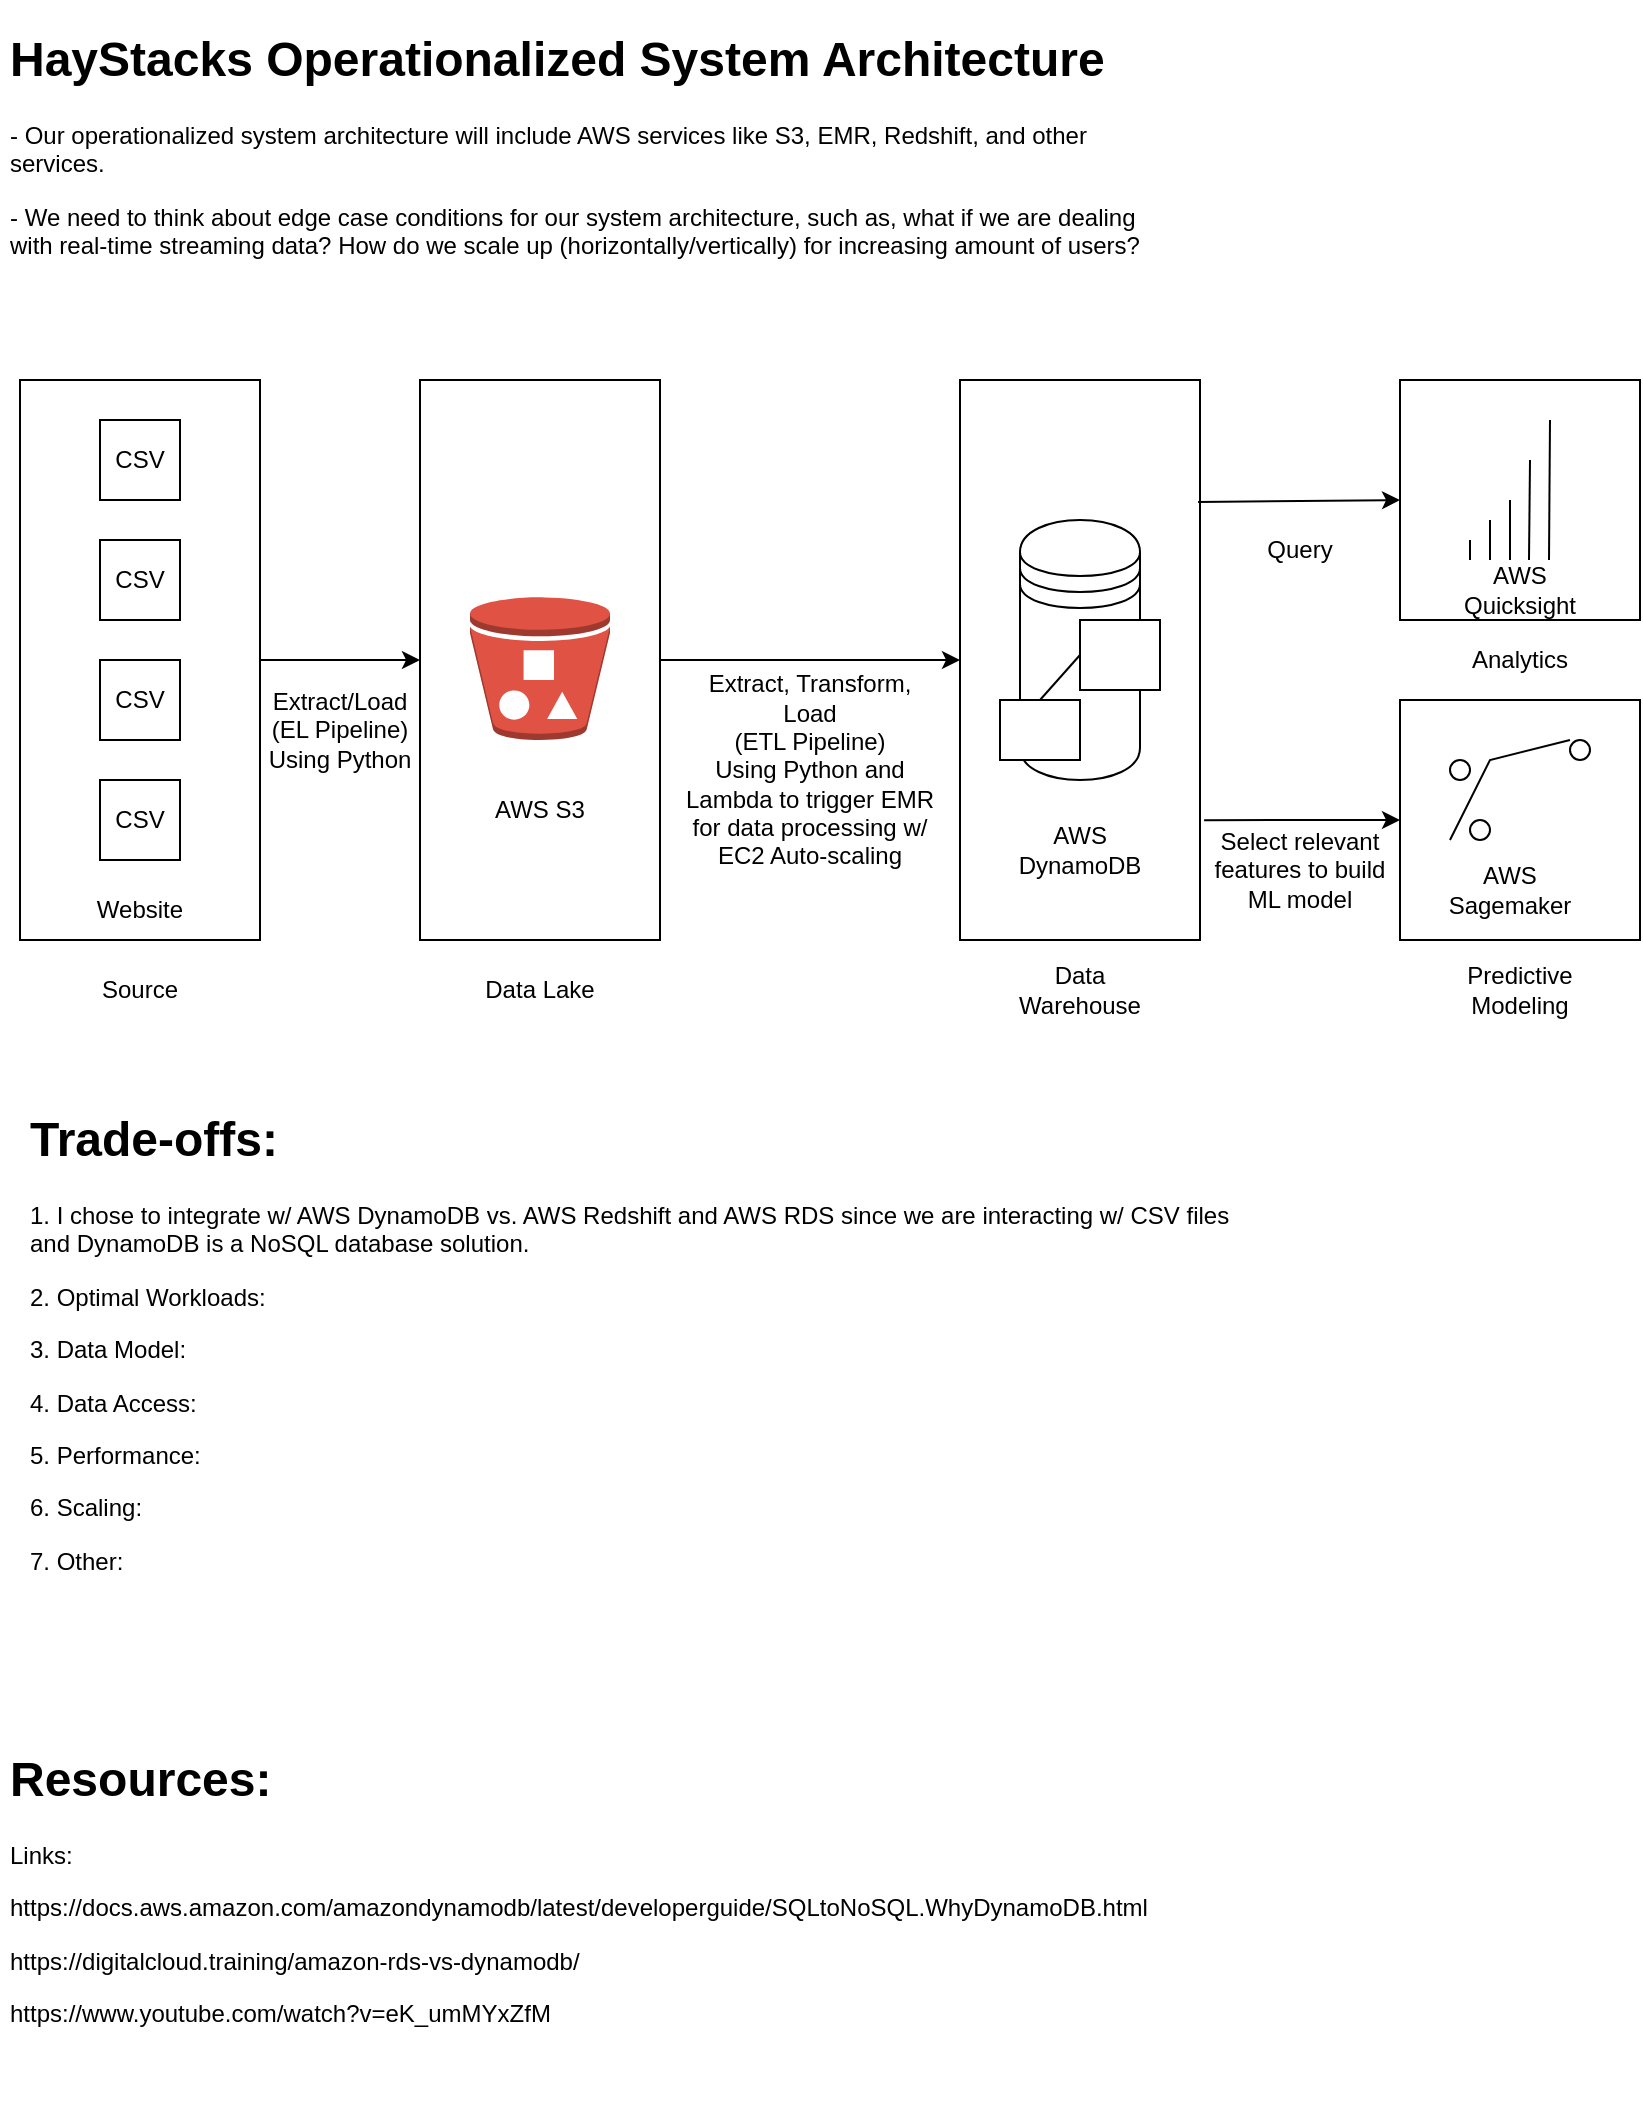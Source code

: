 <mxfile version="15.6.4" type="github">
  <diagram id="icgiSQLskEtUz7CoKG9s" name="Page-1">
    <mxGraphModel dx="1298" dy="866" grid="1" gridSize="10" guides="1" tooltips="1" connect="1" arrows="1" fold="1" page="1" pageScale="1" pageWidth="850" pageHeight="1100" math="0" shadow="0">
      <root>
        <mxCell id="0" />
        <mxCell id="1" parent="0" />
        <mxCell id="Cqt-nsCRII5KMIGJ585b-10" value="" style="rounded=0;whiteSpace=wrap;html=1;fontColor=default;strokeColor=default;fillColor=default;" vertex="1" parent="1">
          <mxGeometry x="510" y="200" width="120" height="280" as="geometry" />
        </mxCell>
        <mxCell id="Cqt-nsCRII5KMIGJ585b-43" value="" style="shape=datastore;whiteSpace=wrap;html=1;fontColor=default;strokeColor=default;fillColor=default;" vertex="1" parent="1">
          <mxGeometry x="540" y="270" width="60" height="130" as="geometry" />
        </mxCell>
        <mxCell id="Cqt-nsCRII5KMIGJ585b-11" value="" style="rounded=0;whiteSpace=wrap;html=1;fontColor=default;strokeColor=default;fillColor=default;" vertex="1" parent="1">
          <mxGeometry x="730" y="200" width="120" height="120" as="geometry" />
        </mxCell>
        <mxCell id="Cqt-nsCRII5KMIGJ585b-1" value="&lt;h1&gt;HayStacks Operationalized System Architecture&lt;/h1&gt;&lt;p&gt;- Our operationalized system architecture will include AWS services like S3, EMR, Redshift, and other services.&lt;/p&gt;&lt;p&gt;- We need to think about edge case conditions for our system architecture, such as, what if we are dealing with real-time streaming data? How do we scale up (horizontally/vertically) for increasing amount of users?&lt;/p&gt;" style="text;html=1;strokeColor=none;fillColor=none;spacing=5;spacingTop=-20;whiteSpace=wrap;overflow=hidden;rounded=0;fontColor=default;" vertex="1" parent="1">
          <mxGeometry x="30" y="20" width="590" height="120" as="geometry" />
        </mxCell>
        <mxCell id="Cqt-nsCRII5KMIGJ585b-2" value="" style="rounded=0;whiteSpace=wrap;html=1;fontColor=default;fillColor=default;strokeColor=default;" vertex="1" parent="1">
          <mxGeometry x="40" y="200" width="120" height="280" as="geometry" />
        </mxCell>
        <mxCell id="Cqt-nsCRII5KMIGJ585b-3" value="CSV" style="whiteSpace=wrap;html=1;aspect=fixed;fontColor=default;strokeColor=default;fillColor=default;" vertex="1" parent="1">
          <mxGeometry x="80" y="220" width="40" height="40" as="geometry" />
        </mxCell>
        <mxCell id="Cqt-nsCRII5KMIGJ585b-4" value="CSV" style="whiteSpace=wrap;html=1;aspect=fixed;fontColor=default;strokeColor=default;fillColor=default;" vertex="1" parent="1">
          <mxGeometry x="80" y="400" width="40" height="40" as="geometry" />
        </mxCell>
        <mxCell id="Cqt-nsCRII5KMIGJ585b-5" value="CSV" style="whiteSpace=wrap;html=1;aspect=fixed;fontColor=default;strokeColor=default;fillColor=default;" vertex="1" parent="1">
          <mxGeometry x="80" y="340" width="40" height="40" as="geometry" />
        </mxCell>
        <mxCell id="Cqt-nsCRII5KMIGJ585b-6" value="CSV" style="whiteSpace=wrap;html=1;aspect=fixed;fontColor=default;strokeColor=default;fillColor=default;" vertex="1" parent="1">
          <mxGeometry x="80" y="280" width="40" height="40" as="geometry" />
        </mxCell>
        <mxCell id="Cqt-nsCRII5KMIGJ585b-7" value="Website" style="text;html=1;strokeColor=none;fillColor=none;align=center;verticalAlign=middle;whiteSpace=wrap;rounded=0;fontColor=default;" vertex="1" parent="1">
          <mxGeometry x="70" y="450" width="60" height="30" as="geometry" />
        </mxCell>
        <mxCell id="Cqt-nsCRII5KMIGJ585b-8" value="Source" style="text;html=1;strokeColor=none;fillColor=none;align=center;verticalAlign=middle;whiteSpace=wrap;rounded=0;fontColor=default;" vertex="1" parent="1">
          <mxGeometry x="70" y="490" width="60" height="30" as="geometry" />
        </mxCell>
        <mxCell id="Cqt-nsCRII5KMIGJ585b-9" value="" style="rounded=0;whiteSpace=wrap;html=1;fontColor=default;strokeColor=default;fillColor=default;" vertex="1" parent="1">
          <mxGeometry x="240" y="200" width="120" height="280" as="geometry" />
        </mxCell>
        <mxCell id="Cqt-nsCRII5KMIGJ585b-12" value="" style="rounded=0;whiteSpace=wrap;html=1;fontColor=default;strokeColor=default;fillColor=default;" vertex="1" parent="1">
          <mxGeometry x="730" y="360" width="120" height="120" as="geometry" />
        </mxCell>
        <mxCell id="Cqt-nsCRII5KMIGJ585b-21" value="AWS Sagemaker" style="text;html=1;strokeColor=none;fillColor=none;align=center;verticalAlign=middle;whiteSpace=wrap;rounded=0;fontColor=default;" vertex="1" parent="1">
          <mxGeometry x="755" y="440" width="60" height="30" as="geometry" />
        </mxCell>
        <mxCell id="Cqt-nsCRII5KMIGJ585b-22" value="Predictive Modeling" style="text;html=1;strokeColor=none;fillColor=none;align=center;verticalAlign=middle;whiteSpace=wrap;rounded=0;fontColor=default;" vertex="1" parent="1">
          <mxGeometry x="760" y="490" width="60" height="30" as="geometry" />
        </mxCell>
        <mxCell id="Cqt-nsCRII5KMIGJ585b-29" value="AWS Quicksight" style="text;html=1;strokeColor=none;fillColor=none;align=center;verticalAlign=middle;whiteSpace=wrap;rounded=0;fontColor=default;" vertex="1" parent="1">
          <mxGeometry x="760" y="290" width="60" height="30" as="geometry" />
        </mxCell>
        <mxCell id="Cqt-nsCRII5KMIGJ585b-30" value="Analytics" style="text;html=1;strokeColor=none;fillColor=none;align=center;verticalAlign=middle;whiteSpace=wrap;rounded=0;fontColor=default;" vertex="1" parent="1">
          <mxGeometry x="760" y="325" width="60" height="30" as="geometry" />
        </mxCell>
        <mxCell id="Cqt-nsCRII5KMIGJ585b-32" value="Data Lake" style="text;html=1;strokeColor=none;fillColor=none;align=center;verticalAlign=middle;whiteSpace=wrap;rounded=0;fontColor=default;" vertex="1" parent="1">
          <mxGeometry x="270" y="490" width="60" height="30" as="geometry" />
        </mxCell>
        <mxCell id="Cqt-nsCRII5KMIGJ585b-33" value="Data Warehouse" style="text;html=1;strokeColor=none;fillColor=none;align=center;verticalAlign=middle;whiteSpace=wrap;rounded=0;fontColor=default;" vertex="1" parent="1">
          <mxGeometry x="540" y="490" width="60" height="30" as="geometry" />
        </mxCell>
        <mxCell id="Cqt-nsCRII5KMIGJ585b-38" value="" style="rounded=0;whiteSpace=wrap;html=1;fontColor=default;strokeColor=default;fillColor=default;" vertex="1" parent="1">
          <mxGeometry x="570" y="320" width="40" height="35" as="geometry" />
        </mxCell>
        <mxCell id="Cqt-nsCRII5KMIGJ585b-39" value="" style="rounded=0;whiteSpace=wrap;html=1;fontColor=default;strokeColor=default;fillColor=default;" vertex="1" parent="1">
          <mxGeometry x="530" y="360" width="40" height="30" as="geometry" />
        </mxCell>
        <mxCell id="Cqt-nsCRII5KMIGJ585b-40" value="" style="endArrow=none;html=1;rounded=0;labelBackgroundColor=default;fontColor=default;strokeColor=default;exitX=0.5;exitY=0;exitDx=0;exitDy=0;entryX=0;entryY=0.5;entryDx=0;entryDy=0;fillColor=default;" edge="1" parent="1" source="Cqt-nsCRII5KMIGJ585b-39" target="Cqt-nsCRII5KMIGJ585b-38">
          <mxGeometry width="50" height="50" relative="1" as="geometry">
            <mxPoint x="390" y="440" as="sourcePoint" />
            <mxPoint x="440" y="390" as="targetPoint" />
          </mxGeometry>
        </mxCell>
        <mxCell id="Cqt-nsCRII5KMIGJ585b-41" value="AWS DynamoDB" style="text;html=1;strokeColor=none;fillColor=none;align=center;verticalAlign=middle;whiteSpace=wrap;rounded=0;fontColor=default;" vertex="1" parent="1">
          <mxGeometry x="540" y="420" width="60" height="30" as="geometry" />
        </mxCell>
        <mxCell id="Cqt-nsCRII5KMIGJ585b-42" value="" style="outlineConnect=0;dashed=0;verticalLabelPosition=bottom;verticalAlign=top;align=center;html=1;shape=mxgraph.aws3.bucket_with_objects;fillColor=#E05243;gradientColor=none;fontColor=default;strokeColor=default;" vertex="1" parent="1">
          <mxGeometry x="265" y="308.5" width="70" height="71.5" as="geometry" />
        </mxCell>
        <mxCell id="Cqt-nsCRII5KMIGJ585b-45" value="AWS S3" style="text;html=1;strokeColor=none;fillColor=none;align=center;verticalAlign=middle;whiteSpace=wrap;rounded=0;fontColor=default;" vertex="1" parent="1">
          <mxGeometry x="270" y="400" width="60" height="30" as="geometry" />
        </mxCell>
        <mxCell id="Cqt-nsCRII5KMIGJ585b-46" value="" style="endArrow=classic;html=1;rounded=0;labelBackgroundColor=default;fontColor=default;strokeColor=default;exitX=1;exitY=0.5;exitDx=0;exitDy=0;entryX=0;entryY=0.5;entryDx=0;entryDy=0;" edge="1" parent="1" source="Cqt-nsCRII5KMIGJ585b-2" target="Cqt-nsCRII5KMIGJ585b-9">
          <mxGeometry width="50" height="50" relative="1" as="geometry">
            <mxPoint x="400" y="430" as="sourcePoint" />
            <mxPoint x="450" y="380" as="targetPoint" />
          </mxGeometry>
        </mxCell>
        <mxCell id="Cqt-nsCRII5KMIGJ585b-47" value="" style="endArrow=classic;html=1;rounded=0;labelBackgroundColor=default;fontColor=default;strokeColor=default;exitX=1;exitY=0.5;exitDx=0;exitDy=0;entryX=0;entryY=0.5;entryDx=0;entryDy=0;" edge="1" parent="1" source="Cqt-nsCRII5KMIGJ585b-9" target="Cqt-nsCRII5KMIGJ585b-10">
          <mxGeometry width="50" height="50" relative="1" as="geometry">
            <mxPoint x="170" y="350" as="sourcePoint" />
            <mxPoint x="250" y="350" as="targetPoint" />
          </mxGeometry>
        </mxCell>
        <mxCell id="Cqt-nsCRII5KMIGJ585b-48" value="" style="endArrow=classic;html=1;rounded=0;labelBackgroundColor=default;fontColor=default;strokeColor=default;exitX=0.992;exitY=0.218;exitDx=0;exitDy=0;entryX=0;entryY=0.5;entryDx=0;entryDy=0;exitPerimeter=0;" edge="1" parent="1" source="Cqt-nsCRII5KMIGJ585b-10" target="Cqt-nsCRII5KMIGJ585b-11">
          <mxGeometry width="50" height="50" relative="1" as="geometry">
            <mxPoint x="170" y="350" as="sourcePoint" />
            <mxPoint x="250" y="350" as="targetPoint" />
          </mxGeometry>
        </mxCell>
        <mxCell id="Cqt-nsCRII5KMIGJ585b-49" value="" style="endArrow=classic;html=1;rounded=0;labelBackgroundColor=default;fontColor=default;strokeColor=default;exitX=1.017;exitY=0.786;exitDx=0;exitDy=0;entryX=0;entryY=0.5;entryDx=0;entryDy=0;exitPerimeter=0;" edge="1" parent="1" source="Cqt-nsCRII5KMIGJ585b-10" target="Cqt-nsCRII5KMIGJ585b-12">
          <mxGeometry width="50" height="50" relative="1" as="geometry">
            <mxPoint x="649.04" y="271.04" as="sourcePoint" />
            <mxPoint x="730" y="270" as="targetPoint" />
          </mxGeometry>
        </mxCell>
        <mxCell id="Cqt-nsCRII5KMIGJ585b-50" value="Extract/Load (EL Pipeline) Using Python" style="text;html=1;strokeColor=none;fillColor=none;align=center;verticalAlign=middle;whiteSpace=wrap;rounded=0;fontColor=default;" vertex="1" parent="1">
          <mxGeometry x="160" y="360" width="80" height="30" as="geometry" />
        </mxCell>
        <mxCell id="Cqt-nsCRII5KMIGJ585b-51" value="Extract, Transform, Load &lt;br&gt;(ETL Pipeline) &lt;br&gt;Using Python and Lambda to trigger EMR for data processing w/ EC2 Auto-scaling" style="text;html=1;strokeColor=none;fillColor=none;align=center;verticalAlign=middle;whiteSpace=wrap;rounded=0;fontColor=default;" vertex="1" parent="1">
          <mxGeometry x="370" y="370" width="130" height="50" as="geometry" />
        </mxCell>
        <mxCell id="Cqt-nsCRII5KMIGJ585b-52" value="Query" style="text;html=1;strokeColor=none;fillColor=none;align=center;verticalAlign=middle;whiteSpace=wrap;rounded=0;fontColor=default;" vertex="1" parent="1">
          <mxGeometry x="650" y="270" width="60" height="30" as="geometry" />
        </mxCell>
        <mxCell id="Cqt-nsCRII5KMIGJ585b-53" value="Select relevant features to build ML model" style="text;html=1;strokeColor=none;fillColor=none;align=center;verticalAlign=middle;whiteSpace=wrap;rounded=0;fontColor=default;" vertex="1" parent="1">
          <mxGeometry x="630" y="430" width="100" height="30" as="geometry" />
        </mxCell>
        <mxCell id="Cqt-nsCRII5KMIGJ585b-54" value="" style="endArrow=none;html=1;rounded=0;fontColor=default;strokeColor=default;labelBackgroundColor=default;" edge="1" parent="1">
          <mxGeometry width="50" height="50" relative="1" as="geometry">
            <mxPoint x="755" y="430" as="sourcePoint" />
            <mxPoint x="815" y="380" as="targetPoint" />
            <Array as="points">
              <mxPoint x="775" y="390" />
            </Array>
          </mxGeometry>
        </mxCell>
        <mxCell id="Cqt-nsCRII5KMIGJ585b-55" value="" style="ellipse;whiteSpace=wrap;html=1;aspect=fixed;fontColor=default;strokeColor=default;fillColor=default;labelBackgroundColor=default;" vertex="1" parent="1">
          <mxGeometry x="755" y="390" width="10" height="10" as="geometry" />
        </mxCell>
        <mxCell id="Cqt-nsCRII5KMIGJ585b-56" value="" style="ellipse;whiteSpace=wrap;html=1;aspect=fixed;fontColor=default;strokeColor=default;fillColor=default;labelBackgroundColor=default;" vertex="1" parent="1">
          <mxGeometry x="815" y="380" width="10" height="10" as="geometry" />
        </mxCell>
        <mxCell id="Cqt-nsCRII5KMIGJ585b-57" value="" style="ellipse;whiteSpace=wrap;html=1;aspect=fixed;fontColor=default;strokeColor=default;fillColor=default;labelBackgroundColor=default;" vertex="1" parent="1">
          <mxGeometry x="765" y="420" width="10" height="10" as="geometry" />
        </mxCell>
        <mxCell id="Cqt-nsCRII5KMIGJ585b-58" value="" style="endArrow=none;html=1;rounded=0;labelBackgroundColor=default;fontColor=default;strokeColor=default;" edge="1" parent="1">
          <mxGeometry width="50" height="50" relative="1" as="geometry">
            <mxPoint x="765" y="290" as="sourcePoint" />
            <mxPoint x="765" y="280" as="targetPoint" />
          </mxGeometry>
        </mxCell>
        <mxCell id="Cqt-nsCRII5KMIGJ585b-59" value="" style="endArrow=none;html=1;rounded=0;labelBackgroundColor=default;fontColor=default;strokeColor=default;" edge="1" parent="1">
          <mxGeometry width="50" height="50" relative="1" as="geometry">
            <mxPoint x="775" y="290" as="sourcePoint" />
            <mxPoint x="775" y="270" as="targetPoint" />
          </mxGeometry>
        </mxCell>
        <mxCell id="Cqt-nsCRII5KMIGJ585b-60" value="" style="endArrow=none;html=1;rounded=0;labelBackgroundColor=default;fontColor=default;strokeColor=default;" edge="1" parent="1">
          <mxGeometry width="50" height="50" relative="1" as="geometry">
            <mxPoint x="785" y="290" as="sourcePoint" />
            <mxPoint x="785" y="260" as="targetPoint" />
          </mxGeometry>
        </mxCell>
        <mxCell id="Cqt-nsCRII5KMIGJ585b-61" value="" style="endArrow=none;html=1;rounded=0;labelBackgroundColor=default;fontColor=default;strokeColor=default;" edge="1" parent="1">
          <mxGeometry width="50" height="50" relative="1" as="geometry">
            <mxPoint x="794.5" y="290" as="sourcePoint" />
            <mxPoint x="795" y="240" as="targetPoint" />
          </mxGeometry>
        </mxCell>
        <mxCell id="Cqt-nsCRII5KMIGJ585b-62" value="" style="endArrow=none;html=1;rounded=0;labelBackgroundColor=default;fontColor=default;strokeColor=default;" edge="1" parent="1">
          <mxGeometry width="50" height="50" relative="1" as="geometry">
            <mxPoint x="804.5" y="290" as="sourcePoint" />
            <mxPoint x="805" y="220" as="targetPoint" />
          </mxGeometry>
        </mxCell>
        <mxCell id="Cqt-nsCRII5KMIGJ585b-65" value="&lt;h1&gt;Trade-offs:&lt;/h1&gt;&lt;p&gt;1. I chose to integrate w/ AWS DynamoDB vs. AWS Redshift and AWS RDS since we are interacting w/ CSV files and DynamoDB is a NoSQL database solution.&lt;/p&gt;&lt;p&gt;2. Optimal Workloads:&lt;/p&gt;&lt;p&gt;3. Data Model:&lt;/p&gt;&lt;p&gt;4. Data Access:&lt;/p&gt;&lt;p&gt;5. Performance:&lt;/p&gt;&lt;p&gt;6. Scaling:&lt;/p&gt;&lt;p&gt;7. Other:&amp;nbsp;&lt;/p&gt;" style="text;html=1;strokeColor=none;fillColor=none;spacing=5;spacingTop=-20;whiteSpace=wrap;overflow=hidden;rounded=0;labelBackgroundColor=default;fontColor=default;" vertex="1" parent="1">
          <mxGeometry x="40" y="560" width="620" height="290" as="geometry" />
        </mxCell>
        <mxCell id="Cqt-nsCRII5KMIGJ585b-66" value="&lt;h1&gt;Resources:&lt;/h1&gt;&lt;p&gt;Links:&amp;nbsp;&lt;/p&gt;&lt;p&gt;https://docs.aws.amazon.com/amazondynamodb/latest/developerguide/SQLtoNoSQL.WhyDynamoDB.html&lt;/p&gt;&lt;p&gt;https://digitalcloud.training/amazon-rds-vs-dynamodb/&lt;br&gt;&lt;/p&gt;&lt;p&gt;https://www.youtube.com/watch?v=eK_umMYxZfM&lt;br&gt;&lt;/p&gt;" style="text;html=1;strokeColor=none;fillColor=none;spacing=5;spacingTop=-20;whiteSpace=wrap;overflow=hidden;rounded=0;labelBackgroundColor=default;fontColor=default;" vertex="1" parent="1">
          <mxGeometry x="30" y="880" width="630" height="190" as="geometry" />
        </mxCell>
      </root>
    </mxGraphModel>
  </diagram>
</mxfile>
